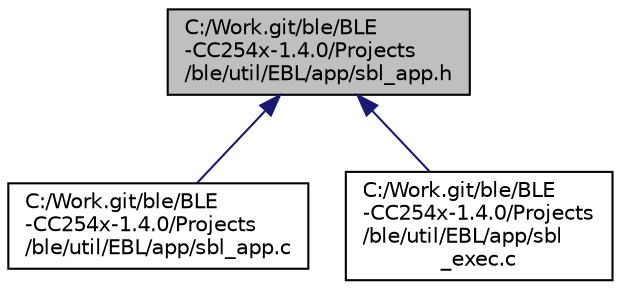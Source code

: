 digraph "C:/Work.git/ble/BLE-CC254x-1.4.0/Projects/ble/util/EBL/app/sbl_app.h"
{
  edge [fontname="Helvetica",fontsize="10",labelfontname="Helvetica",labelfontsize="10"];
  node [fontname="Helvetica",fontsize="10",shape=record];
  Node1 [label="C:/Work.git/ble/BLE\l-CC254x-1.4.0/Projects\l/ble/util/EBL/app/sbl_app.h",height=0.2,width=0.4,color="black", fillcolor="grey75", style="filled" fontcolor="black"];
  Node1 -> Node2 [dir="back",color="midnightblue",fontsize="10",style="solid",fontname="Helvetica"];
  Node2 [label="C:/Work.git/ble/BLE\l-CC254x-1.4.0/Projects\l/ble/util/EBL/app/sbl_app.c",height=0.2,width=0.4,color="black", fillcolor="white", style="filled",URL="$_e_b_l_2app_2sbl__app_8c.html"];
  Node1 -> Node3 [dir="back",color="midnightblue",fontsize="10",style="solid",fontname="Helvetica"];
  Node3 [label="C:/Work.git/ble/BLE\l-CC254x-1.4.0/Projects\l/ble/util/EBL/app/sbl\l_exec.c",height=0.2,width=0.4,color="black", fillcolor="white", style="filled",URL="$_e_b_l_2app_2sbl__exec_8c.html"];
}
